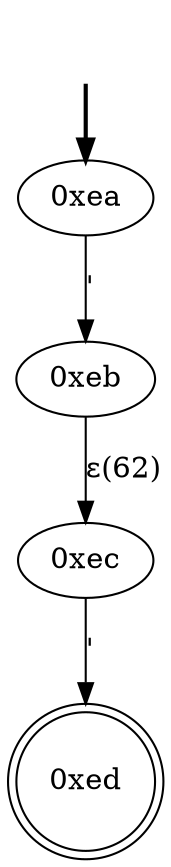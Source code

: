 digraph {
	fake [style=invisible]
	"0xea" [root=true]
	"0xeb"
	"0xec"
	"0xed" [shape=doublecircle]
	fake -> "0xea" [style=bold]
	"0xea" -> "0xeb" [label="'"]
	"0xec" -> "0xed" [label="'"]
	"0xeb" -> "0xec" [label="ε(62)"]
}
